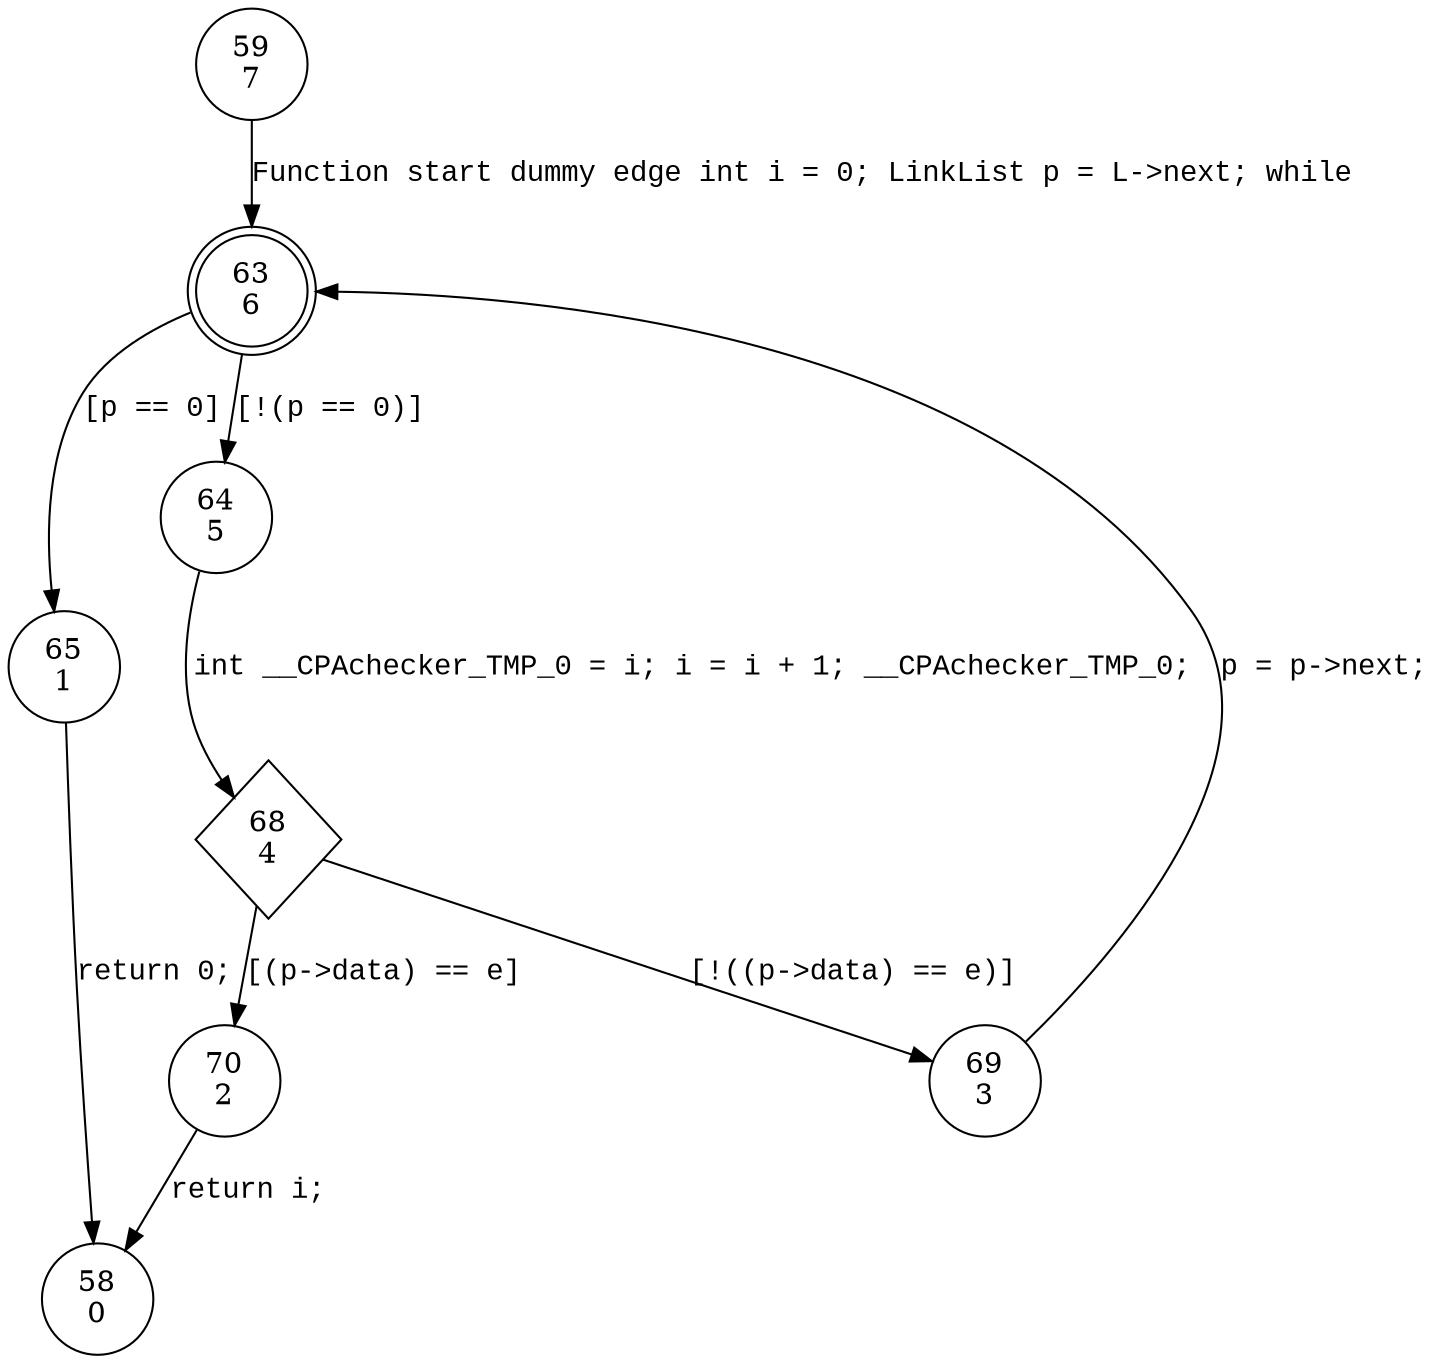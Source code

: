 digraph LocateElem {
59 [shape="circle" label="59\n7"]
63 [shape="doublecircle" label="63\n6"]
65 [shape="circle" label="65\n1"]
64 [shape="circle" label="64\n5"]
68 [shape="diamond" label="68\n4"]
70 [shape="circle" label="70\n2"]
69 [shape="circle" label="69\n3"]
58 [shape="circle" label="58\n0"]
59 -> 63 [label="Function start dummy edge int i = 0; LinkList p = L->next; while" fontname="Courier New"]
63 -> 65 [label="[p == 0]" fontname="Courier New"]
63 -> 64 [label="[!(p == 0)]" fontname="Courier New"]
68 -> 70 [label="[(p->data) == e]" fontname="Courier New"]
68 -> 69 [label="[!((p->data) == e)]" fontname="Courier New"]
70 -> 58 [label="return i;" fontname="Courier New"]
64 -> 68 [label="int __CPAchecker_TMP_0 = i; i = i + 1; __CPAchecker_TMP_0;" fontname="Courier New"]
69 -> 63 [label="p = p->next; " fontname="Courier New"]
65 -> 58 [label="return 0;" fontname="Courier New"]
}